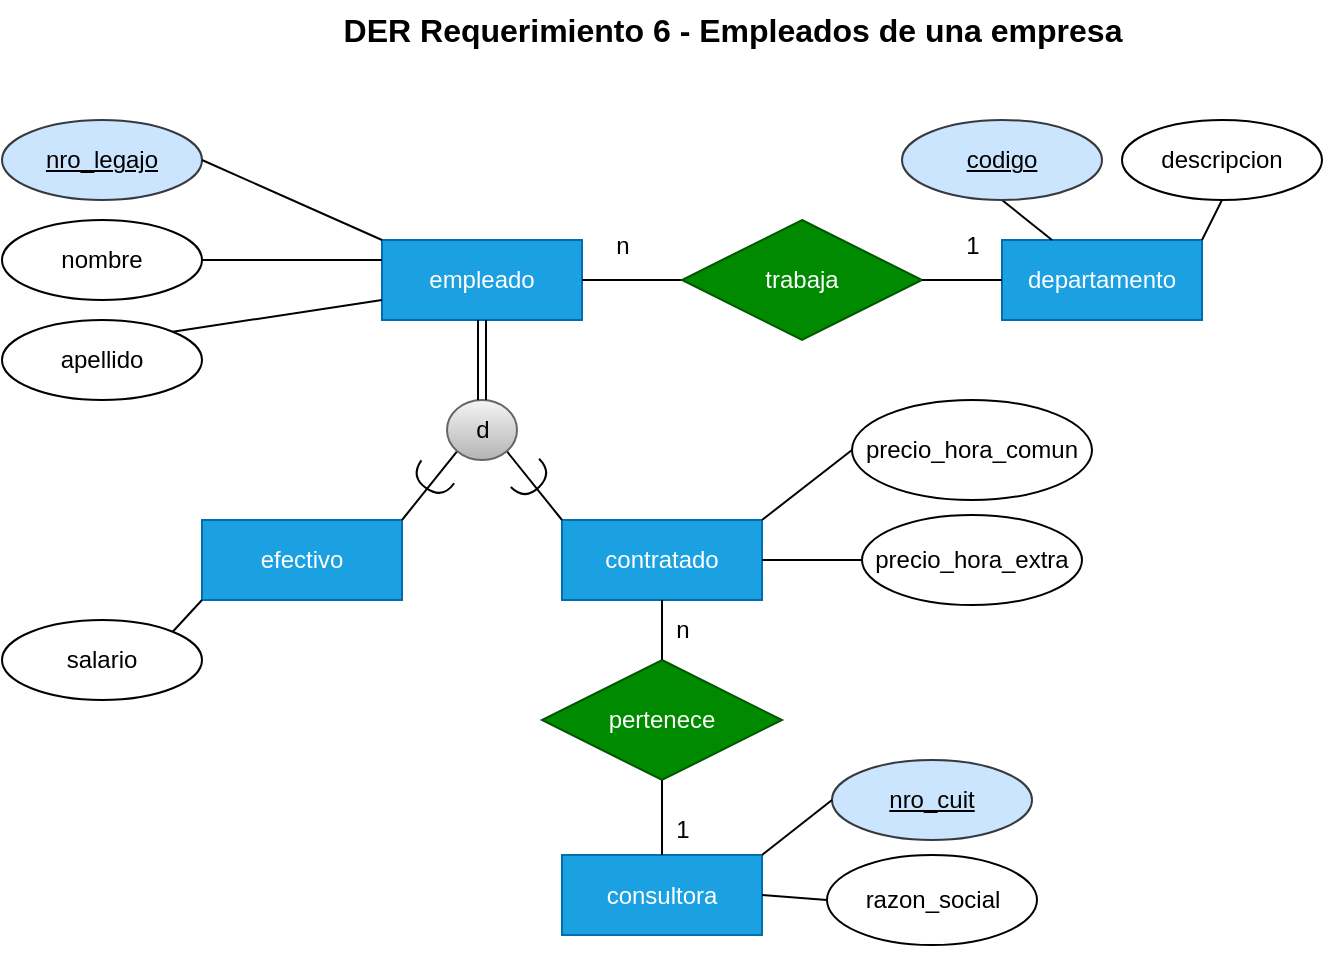 <mxfile version="24.2.5" type="device">
  <diagram id="R2lEEEUBdFMjLlhIrx00" name="Page-1">
    <mxGraphModel dx="784" dy="1504" grid="1" gridSize="10" guides="1" tooltips="1" connect="1" arrows="1" fold="1" page="1" pageScale="1" pageWidth="850" pageHeight="1100" math="0" shadow="0" extFonts="Permanent Marker^https://fonts.googleapis.com/css?family=Permanent+Marker">
      <root>
        <mxCell id="0" />
        <mxCell id="1" parent="0" />
        <mxCell id="RSKgJDMZWpM9bOAdt5ru-1" value="empleado" style="whiteSpace=wrap;html=1;align=center;fillColor=#1ba1e2;fontColor=#ffffff;strokeColor=#006EAF;" vertex="1" parent="1">
          <mxGeometry x="200" y="100" width="100" height="40" as="geometry" />
        </mxCell>
        <mxCell id="RSKgJDMZWpM9bOAdt5ru-2" value="contratado&lt;span style=&quot;color: rgba(0, 0, 0, 0); font-family: monospace; font-size: 0px; text-align: start; text-wrap: nowrap;&quot;&gt;%3CmxGraphModel%3E%3Croot%3E%3CmxCell%20id%3D%220%22%2F%3E%3CmxCell%20id%3D%221%22%20parent%3D%220%22%2F%3E%3CmxCell%20id%3D%222%22%20value%3D%22empleado%22%20style%3D%22whiteSpace%3Dwrap%3Bhtml%3D1%3Balign%3Dcenter%3BfillColor%3D%231ba1e2%3BfontColor%3D%23ffffff%3BstrokeColor%3D%23006EAF%3B%22%20vertex%3D%221%22%20parent%3D%221%22%3E%3CmxGeometry%20x%3D%22400%22%20y%3D%22120%22%20width%3D%22100%22%20height%3D%2240%22%20as%3D%22geometry%22%2F%3E%3C%2FmxCell%3E%3C%2Froot%3E%3C%2FmxGraphModel%3E&lt;/span&gt;" style="whiteSpace=wrap;html=1;align=center;fillColor=#1ba1e2;fontColor=#ffffff;strokeColor=#006EAF;" vertex="1" parent="1">
          <mxGeometry x="290" y="240" width="100" height="40" as="geometry" />
        </mxCell>
        <mxCell id="RSKgJDMZWpM9bOAdt5ru-3" value="efectivo" style="whiteSpace=wrap;html=1;align=center;fillColor=#1ba1e2;fontColor=#ffffff;strokeColor=#006EAF;" vertex="1" parent="1">
          <mxGeometry x="110" y="240" width="100" height="40" as="geometry" />
        </mxCell>
        <mxCell id="RSKgJDMZWpM9bOAdt5ru-5" value="nro_legajo" style="ellipse;whiteSpace=wrap;html=1;align=center;fontStyle=4;fillColor=#cce5ff;strokeColor=#36393d;" vertex="1" parent="1">
          <mxGeometry x="10" y="40" width="100" height="40" as="geometry" />
        </mxCell>
        <mxCell id="RSKgJDMZWpM9bOAdt5ru-6" value="nombre" style="ellipse;whiteSpace=wrap;html=1;align=center;" vertex="1" parent="1">
          <mxGeometry x="10" y="90" width="100" height="40" as="geometry" />
        </mxCell>
        <mxCell id="RSKgJDMZWpM9bOAdt5ru-7" value="apellido" style="ellipse;whiteSpace=wrap;html=1;align=center;" vertex="1" parent="1">
          <mxGeometry x="10" y="140" width="100" height="40" as="geometry" />
        </mxCell>
        <mxCell id="RSKgJDMZWpM9bOAdt5ru-10" value="" style="endArrow=none;html=1;rounded=0;exitX=1;exitY=0.5;exitDx=0;exitDy=0;entryX=0;entryY=0;entryDx=0;entryDy=0;" edge="1" parent="1" source="RSKgJDMZWpM9bOAdt5ru-5" target="RSKgJDMZWpM9bOAdt5ru-1">
          <mxGeometry relative="1" as="geometry">
            <mxPoint x="350" y="440" as="sourcePoint" />
            <mxPoint x="510" y="440" as="targetPoint" />
          </mxGeometry>
        </mxCell>
        <mxCell id="RSKgJDMZWpM9bOAdt5ru-11" value="" style="endArrow=none;html=1;rounded=0;exitX=1;exitY=0.5;exitDx=0;exitDy=0;entryX=0;entryY=0.25;entryDx=0;entryDy=0;" edge="1" parent="1" source="RSKgJDMZWpM9bOAdt5ru-6" target="RSKgJDMZWpM9bOAdt5ru-1">
          <mxGeometry relative="1" as="geometry">
            <mxPoint x="360" y="450" as="sourcePoint" />
            <mxPoint x="520" y="450" as="targetPoint" />
          </mxGeometry>
        </mxCell>
        <mxCell id="RSKgJDMZWpM9bOAdt5ru-12" value="" style="endArrow=none;html=1;rounded=0;entryX=0;entryY=0.75;entryDx=0;entryDy=0;exitX=1;exitY=0;exitDx=0;exitDy=0;" edge="1" parent="1" source="RSKgJDMZWpM9bOAdt5ru-7" target="RSKgJDMZWpM9bOAdt5ru-1">
          <mxGeometry relative="1" as="geometry">
            <mxPoint x="100" y="160" as="sourcePoint" />
            <mxPoint x="530" y="460" as="targetPoint" />
          </mxGeometry>
        </mxCell>
        <mxCell id="RSKgJDMZWpM9bOAdt5ru-13" value="" style="endArrow=none;html=1;rounded=0;exitX=0;exitY=0.5;exitDx=0;exitDy=0;entryX=1;entryY=0.5;entryDx=0;entryDy=0;" edge="1" parent="1" source="RSKgJDMZWpM9bOAdt5ru-22" target="RSKgJDMZWpM9bOAdt5ru-1">
          <mxGeometry relative="1" as="geometry">
            <mxPoint x="380" y="470" as="sourcePoint" />
            <mxPoint x="540" y="470" as="targetPoint" />
          </mxGeometry>
        </mxCell>
        <mxCell id="RSKgJDMZWpM9bOAdt5ru-16" value="descripcion" style="ellipse;whiteSpace=wrap;html=1;align=center;" vertex="1" parent="1">
          <mxGeometry x="570" y="40" width="100" height="40" as="geometry" />
        </mxCell>
        <mxCell id="RSKgJDMZWpM9bOAdt5ru-17" value="departamento" style="whiteSpace=wrap;html=1;align=center;fillColor=#1ba1e2;fontColor=#ffffff;strokeColor=#006EAF;" vertex="1" parent="1">
          <mxGeometry x="510" y="100" width="100" height="40" as="geometry" />
        </mxCell>
        <mxCell id="RSKgJDMZWpM9bOAdt5ru-19" value="" style="endArrow=none;html=1;rounded=0;exitX=0.5;exitY=1;exitDx=0;exitDy=0;entryX=0.25;entryY=0;entryDx=0;entryDy=0;" edge="1" parent="1" source="RSKgJDMZWpM9bOAdt5ru-21" target="RSKgJDMZWpM9bOAdt5ru-17">
          <mxGeometry relative="1" as="geometry">
            <mxPoint x="230" y="360" as="sourcePoint" />
            <mxPoint x="510" y="440" as="targetPoint" />
          </mxGeometry>
        </mxCell>
        <mxCell id="RSKgJDMZWpM9bOAdt5ru-20" value="" style="endArrow=none;html=1;rounded=0;exitX=1;exitY=0;exitDx=0;exitDy=0;entryX=0.5;entryY=1;entryDx=0;entryDy=0;" edge="1" parent="1" source="RSKgJDMZWpM9bOAdt5ru-17" target="RSKgJDMZWpM9bOAdt5ru-16">
          <mxGeometry relative="1" as="geometry">
            <mxPoint x="360" y="450" as="sourcePoint" />
            <mxPoint x="700" y="70" as="targetPoint" />
          </mxGeometry>
        </mxCell>
        <mxCell id="RSKgJDMZWpM9bOAdt5ru-21" value="codigo" style="ellipse;whiteSpace=wrap;html=1;align=center;fontStyle=4;fillColor=#cce5ff;strokeColor=#36393d;" vertex="1" parent="1">
          <mxGeometry x="460" y="40" width="100" height="40" as="geometry" />
        </mxCell>
        <mxCell id="RSKgJDMZWpM9bOAdt5ru-22" value="trabaja" style="shape=rhombus;perimeter=rhombusPerimeter;whiteSpace=wrap;html=1;align=center;fillColor=#008a00;fontColor=#ffffff;strokeColor=#005700;" vertex="1" parent="1">
          <mxGeometry x="350" y="90" width="120" height="60" as="geometry" />
        </mxCell>
        <mxCell id="RSKgJDMZWpM9bOAdt5ru-23" value="" style="endArrow=none;html=1;rounded=0;exitX=1;exitY=0.5;exitDx=0;exitDy=0;entryX=0;entryY=0.5;entryDx=0;entryDy=0;" edge="1" parent="1" source="RSKgJDMZWpM9bOAdt5ru-22" target="RSKgJDMZWpM9bOAdt5ru-17">
          <mxGeometry relative="1" as="geometry">
            <mxPoint x="350" y="440" as="sourcePoint" />
            <mxPoint x="510" y="440" as="targetPoint" />
          </mxGeometry>
        </mxCell>
        <mxCell id="RSKgJDMZWpM9bOAdt5ru-26" style="edgeStyle=orthogonalEdgeStyle;rounded=0;orthogonalLoop=1;jettySize=auto;html=1;exitX=0.5;exitY=1;exitDx=0;exitDy=0;" edge="1" parent="1" source="RSKgJDMZWpM9bOAdt5ru-16" target="RSKgJDMZWpM9bOAdt5ru-16">
          <mxGeometry relative="1" as="geometry" />
        </mxCell>
        <mxCell id="RSKgJDMZWpM9bOAdt5ru-28" value="salario" style="ellipse;whiteSpace=wrap;html=1;align=center;" vertex="1" parent="1">
          <mxGeometry x="10" y="290" width="100" height="40" as="geometry" />
        </mxCell>
        <mxCell id="RSKgJDMZWpM9bOAdt5ru-30" value="" style="endArrow=none;html=1;rounded=0;exitX=0;exitY=1;exitDx=0;exitDy=0;entryX=1;entryY=0;entryDx=0;entryDy=0;" edge="1" parent="1" source="RSKgJDMZWpM9bOAdt5ru-55" target="RSKgJDMZWpM9bOAdt5ru-3">
          <mxGeometry relative="1" as="geometry">
            <mxPoint x="-35" y="240" as="sourcePoint" />
            <mxPoint x="125" y="507.5" as="targetPoint" />
          </mxGeometry>
        </mxCell>
        <mxCell id="RSKgJDMZWpM9bOAdt5ru-31" value="" style="endArrow=none;html=1;rounded=0;entryX=0;entryY=0;entryDx=0;entryDy=0;exitX=1;exitY=1;exitDx=0;exitDy=0;" edge="1" parent="1" source="RSKgJDMZWpM9bOAdt5ru-55" target="RSKgJDMZWpM9bOAdt5ru-2">
          <mxGeometry relative="1" as="geometry">
            <mxPoint x="270" y="459.5" as="sourcePoint" />
            <mxPoint x="440" y="702" as="targetPoint" />
          </mxGeometry>
        </mxCell>
        <mxCell id="RSKgJDMZWpM9bOAdt5ru-32" value="" style="endArrow=none;html=1;rounded=0;exitX=0;exitY=1;exitDx=0;exitDy=0;entryX=1;entryY=0;entryDx=0;entryDy=0;" edge="1" parent="1" source="RSKgJDMZWpM9bOAdt5ru-3" target="RSKgJDMZWpM9bOAdt5ru-28">
          <mxGeometry relative="1" as="geometry">
            <mxPoint x="-35" y="195.5" as="sourcePoint" />
            <mxPoint x="65" y="215.5" as="targetPoint" />
          </mxGeometry>
        </mxCell>
        <mxCell id="RSKgJDMZWpM9bOAdt5ru-33" value="precio_hora_comun" style="ellipse;whiteSpace=wrap;html=1;align=center;" vertex="1" parent="1">
          <mxGeometry x="435" y="180" width="120" height="50" as="geometry" />
        </mxCell>
        <mxCell id="RSKgJDMZWpM9bOAdt5ru-34" value="precio_hora_extra" style="ellipse;whiteSpace=wrap;html=1;align=center;" vertex="1" parent="1">
          <mxGeometry x="440" y="237.5" width="110" height="45" as="geometry" />
        </mxCell>
        <mxCell id="RSKgJDMZWpM9bOAdt5ru-35" value="" style="endArrow=none;html=1;rounded=0;exitX=1;exitY=0;exitDx=0;exitDy=0;entryX=0;entryY=0.5;entryDx=0;entryDy=0;" edge="1" parent="1" source="RSKgJDMZWpM9bOAdt5ru-2" target="RSKgJDMZWpM9bOAdt5ru-33">
          <mxGeometry relative="1" as="geometry">
            <mxPoint x="270" y="692" as="sourcePoint" />
            <mxPoint x="430" y="692" as="targetPoint" />
          </mxGeometry>
        </mxCell>
        <mxCell id="RSKgJDMZWpM9bOAdt5ru-36" value="" style="endArrow=none;html=1;rounded=0;entryX=0;entryY=0.5;entryDx=0;entryDy=0;" edge="1" parent="1" target="RSKgJDMZWpM9bOAdt5ru-34">
          <mxGeometry relative="1" as="geometry">
            <mxPoint x="390" y="260" as="sourcePoint" />
            <mxPoint x="440" y="702" as="targetPoint" />
          </mxGeometry>
        </mxCell>
        <mxCell id="RSKgJDMZWpM9bOAdt5ru-37" value="pertenece" style="shape=rhombus;perimeter=rhombusPerimeter;whiteSpace=wrap;html=1;align=center;fillColor=#008a00;fontColor=#ffffff;strokeColor=#005700;" vertex="1" parent="1">
          <mxGeometry x="280" y="310" width="120" height="60" as="geometry" />
        </mxCell>
        <mxCell id="RSKgJDMZWpM9bOAdt5ru-38" value="" style="endArrow=none;html=1;rounded=0;entryX=0.5;entryY=0;entryDx=0;entryDy=0;" edge="1" parent="1" source="RSKgJDMZWpM9bOAdt5ru-2" target="RSKgJDMZWpM9bOAdt5ru-37">
          <mxGeometry relative="1" as="geometry">
            <mxPoint x="270" y="692" as="sourcePoint" />
            <mxPoint x="430" y="692" as="targetPoint" />
          </mxGeometry>
        </mxCell>
        <mxCell id="RSKgJDMZWpM9bOAdt5ru-39" value="consultora" style="whiteSpace=wrap;html=1;align=center;fillColor=#1ba1e2;fontColor=#ffffff;strokeColor=#006EAF;" vertex="1" parent="1">
          <mxGeometry x="290" y="407.5" width="100" height="40" as="geometry" />
        </mxCell>
        <mxCell id="RSKgJDMZWpM9bOAdt5ru-40" value="nro_cuit" style="ellipse;whiteSpace=wrap;html=1;align=center;fontStyle=4;fillColor=#cce5ff;strokeColor=#36393d;" vertex="1" parent="1">
          <mxGeometry x="425" y="360" width="100" height="40" as="geometry" />
        </mxCell>
        <mxCell id="RSKgJDMZWpM9bOAdt5ru-41" value="razon_social" style="ellipse;whiteSpace=wrap;html=1;align=center;" vertex="1" parent="1">
          <mxGeometry x="422.5" y="407.5" width="105" height="45" as="geometry" />
        </mxCell>
        <mxCell id="RSKgJDMZWpM9bOAdt5ru-42" style="edgeStyle=orthogonalEdgeStyle;rounded=0;orthogonalLoop=1;jettySize=auto;html=1;exitX=0.5;exitY=1;exitDx=0;exitDy=0;" edge="1" parent="1" source="RSKgJDMZWpM9bOAdt5ru-41" target="RSKgJDMZWpM9bOAdt5ru-41">
          <mxGeometry relative="1" as="geometry" />
        </mxCell>
        <mxCell id="RSKgJDMZWpM9bOAdt5ru-43" value="" style="endArrow=none;html=1;rounded=0;entryX=0;entryY=0.5;entryDx=0;entryDy=0;exitX=1;exitY=0;exitDx=0;exitDy=0;" edge="1" parent="1" source="RSKgJDMZWpM9bOAdt5ru-39" target="RSKgJDMZWpM9bOAdt5ru-40">
          <mxGeometry relative="1" as="geometry">
            <mxPoint x="270" y="692" as="sourcePoint" />
            <mxPoint x="430" y="692" as="targetPoint" />
          </mxGeometry>
        </mxCell>
        <mxCell id="RSKgJDMZWpM9bOAdt5ru-44" value="" style="endArrow=none;html=1;rounded=0;exitX=1;exitY=0.5;exitDx=0;exitDy=0;entryX=0;entryY=0.5;entryDx=0;entryDy=0;" edge="1" parent="1" source="RSKgJDMZWpM9bOAdt5ru-39" target="RSKgJDMZWpM9bOAdt5ru-41">
          <mxGeometry relative="1" as="geometry">
            <mxPoint x="280" y="702" as="sourcePoint" />
            <mxPoint x="440" y="702" as="targetPoint" />
          </mxGeometry>
        </mxCell>
        <mxCell id="RSKgJDMZWpM9bOAdt5ru-48" value="" style="endArrow=none;html=1;rounded=0;entryX=0.5;entryY=1;entryDx=0;entryDy=0;exitX=0.5;exitY=0;exitDx=0;exitDy=0;" edge="1" parent="1" source="RSKgJDMZWpM9bOAdt5ru-39" target="RSKgJDMZWpM9bOAdt5ru-37">
          <mxGeometry relative="1" as="geometry">
            <mxPoint x="280" y="702" as="sourcePoint" />
            <mxPoint x="440" y="702" as="targetPoint" />
          </mxGeometry>
        </mxCell>
        <mxCell id="RSKgJDMZWpM9bOAdt5ru-49" value="n" style="text;html=1;align=center;verticalAlign=middle;resizable=0;points=[];autosize=1;strokeColor=none;fillColor=none;" vertex="1" parent="1">
          <mxGeometry x="335" y="280" width="30" height="30" as="geometry" />
        </mxCell>
        <mxCell id="RSKgJDMZWpM9bOAdt5ru-53" value="1" style="text;html=1;align=center;verticalAlign=middle;resizable=0;points=[];autosize=1;strokeColor=none;fillColor=none;" vertex="1" parent="1">
          <mxGeometry x="480" y="88" width="30" height="30" as="geometry" />
        </mxCell>
        <mxCell id="RSKgJDMZWpM9bOAdt5ru-54" value="&lt;b&gt;&lt;font style=&quot;font-size: 16px;&quot;&gt;DER Requerimiento 6 - Empleados de una empresa&lt;/font&gt;&lt;/b&gt;" style="text;html=1;align=center;verticalAlign=middle;resizable=0;points=[];autosize=1;strokeColor=none;fillColor=none;" vertex="1" parent="1">
          <mxGeometry x="170" y="-20" width="410" height="30" as="geometry" />
        </mxCell>
        <mxCell id="RSKgJDMZWpM9bOAdt5ru-55" value="d" style="ellipse;whiteSpace=wrap;html=1;align=center;fillColor=#f5f5f5;gradientColor=#b3b3b3;strokeColor=#666666;" vertex="1" parent="1">
          <mxGeometry x="232.5" y="180" width="35" height="30" as="geometry" />
        </mxCell>
        <mxCell id="RSKgJDMZWpM9bOAdt5ru-56" value="" style="shape=link;html=1;rounded=0;exitX=0.5;exitY=1;exitDx=0;exitDy=0;entryX=0.5;entryY=0;entryDx=0;entryDy=0;" edge="1" parent="1" source="RSKgJDMZWpM9bOAdt5ru-1" target="RSKgJDMZWpM9bOAdt5ru-55">
          <mxGeometry relative="1" as="geometry">
            <mxPoint x="249.76" y="140" as="sourcePoint" />
            <mxPoint x="249.76" y="170" as="targetPoint" />
          </mxGeometry>
        </mxCell>
        <mxCell id="RSKgJDMZWpM9bOAdt5ru-58" value="1" style="text;html=1;align=center;verticalAlign=middle;resizable=0;points=[];autosize=1;strokeColor=none;fillColor=none;" vertex="1" parent="1">
          <mxGeometry x="335" y="380" width="30" height="30" as="geometry" />
        </mxCell>
        <mxCell id="RSKgJDMZWpM9bOAdt5ru-59" value="n" style="text;html=1;align=center;verticalAlign=middle;resizable=0;points=[];autosize=1;strokeColor=none;fillColor=none;" vertex="1" parent="1">
          <mxGeometry x="305" y="88" width="30" height="30" as="geometry" />
        </mxCell>
        <mxCell id="RSKgJDMZWpM9bOAdt5ru-60" value="" style="shape=requiredInterface;html=1;verticalLabelPosition=bottom;sketch=0;rotation=45;" vertex="1" parent="1">
          <mxGeometry x="270.0" y="210" width="10" height="20" as="geometry" />
        </mxCell>
        <mxCell id="RSKgJDMZWpM9bOAdt5ru-63" value="" style="shape=requiredInterface;html=1;verticalLabelPosition=bottom;sketch=0;rotation=125;" vertex="1" parent="1">
          <mxGeometry x="220.0" y="210" width="10" height="20" as="geometry" />
        </mxCell>
      </root>
    </mxGraphModel>
  </diagram>
</mxfile>
